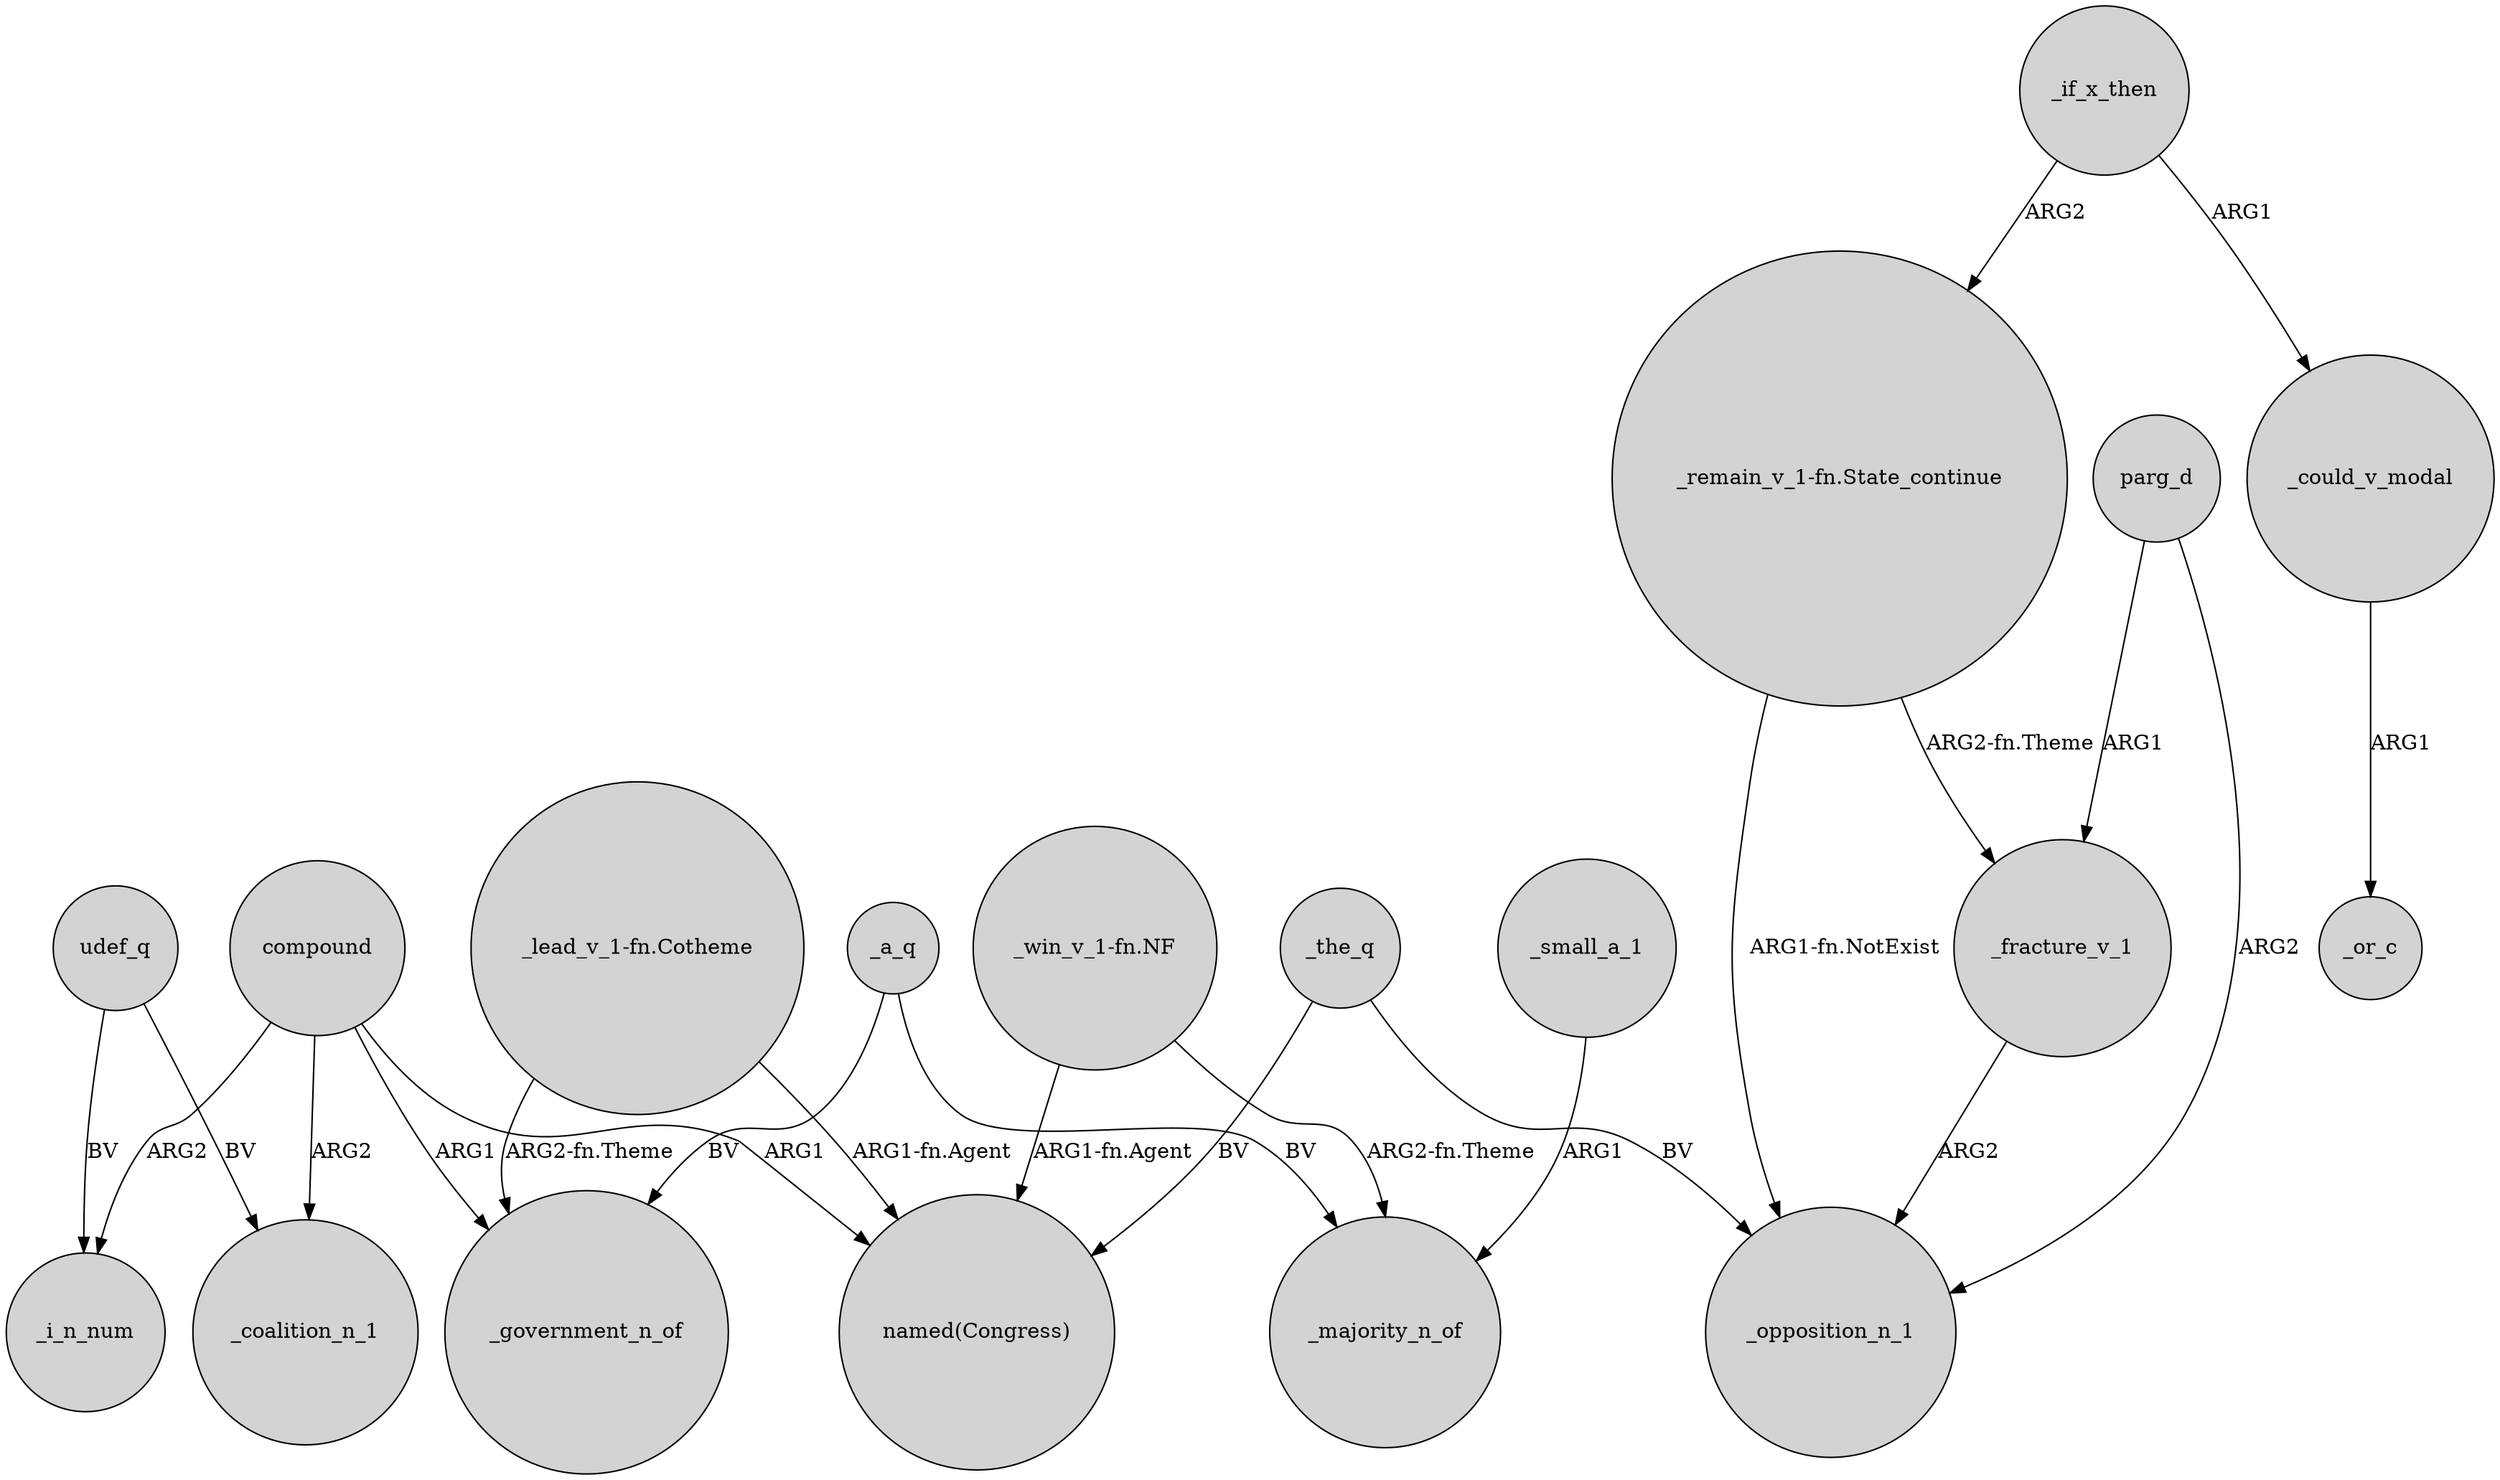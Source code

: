 digraph {
	node [shape=circle style=filled]
	compound -> _i_n_num [label=ARG2]
	"_remain_v_1-fn.State_continue" -> _opposition_n_1 [label="ARG1-fn.NotExist"]
	_the_q -> _opposition_n_1 [label=BV]
	compound -> _government_n_of [label=ARG1]
	parg_d -> _opposition_n_1 [label=ARG2]
	"_win_v_1-fn.NF" -> "named(Congress)" [label="ARG1-fn.Agent"]
	_fracture_v_1 -> _opposition_n_1 [label=ARG2]
	_small_a_1 -> _majority_n_of [label=ARG1]
	_a_q -> _majority_n_of [label=BV]
	_if_x_then -> _could_v_modal [label=ARG1]
	udef_q -> _i_n_num [label=BV]
	udef_q -> _coalition_n_1 [label=BV]
	_could_v_modal -> _or_c [label=ARG1]
	compound -> "named(Congress)" [label=ARG1]
	"_win_v_1-fn.NF" -> _majority_n_of [label="ARG2-fn.Theme"]
	_if_x_then -> "_remain_v_1-fn.State_continue" [label=ARG2]
	"_remain_v_1-fn.State_continue" -> _fracture_v_1 [label="ARG2-fn.Theme"]
	compound -> _coalition_n_1 [label=ARG2]
	parg_d -> _fracture_v_1 [label=ARG1]
	"_lead_v_1-fn.Cotheme" -> "named(Congress)" [label="ARG1-fn.Agent"]
	_a_q -> _government_n_of [label=BV]
	"_lead_v_1-fn.Cotheme" -> _government_n_of [label="ARG2-fn.Theme"]
	_the_q -> "named(Congress)" [label=BV]
}
